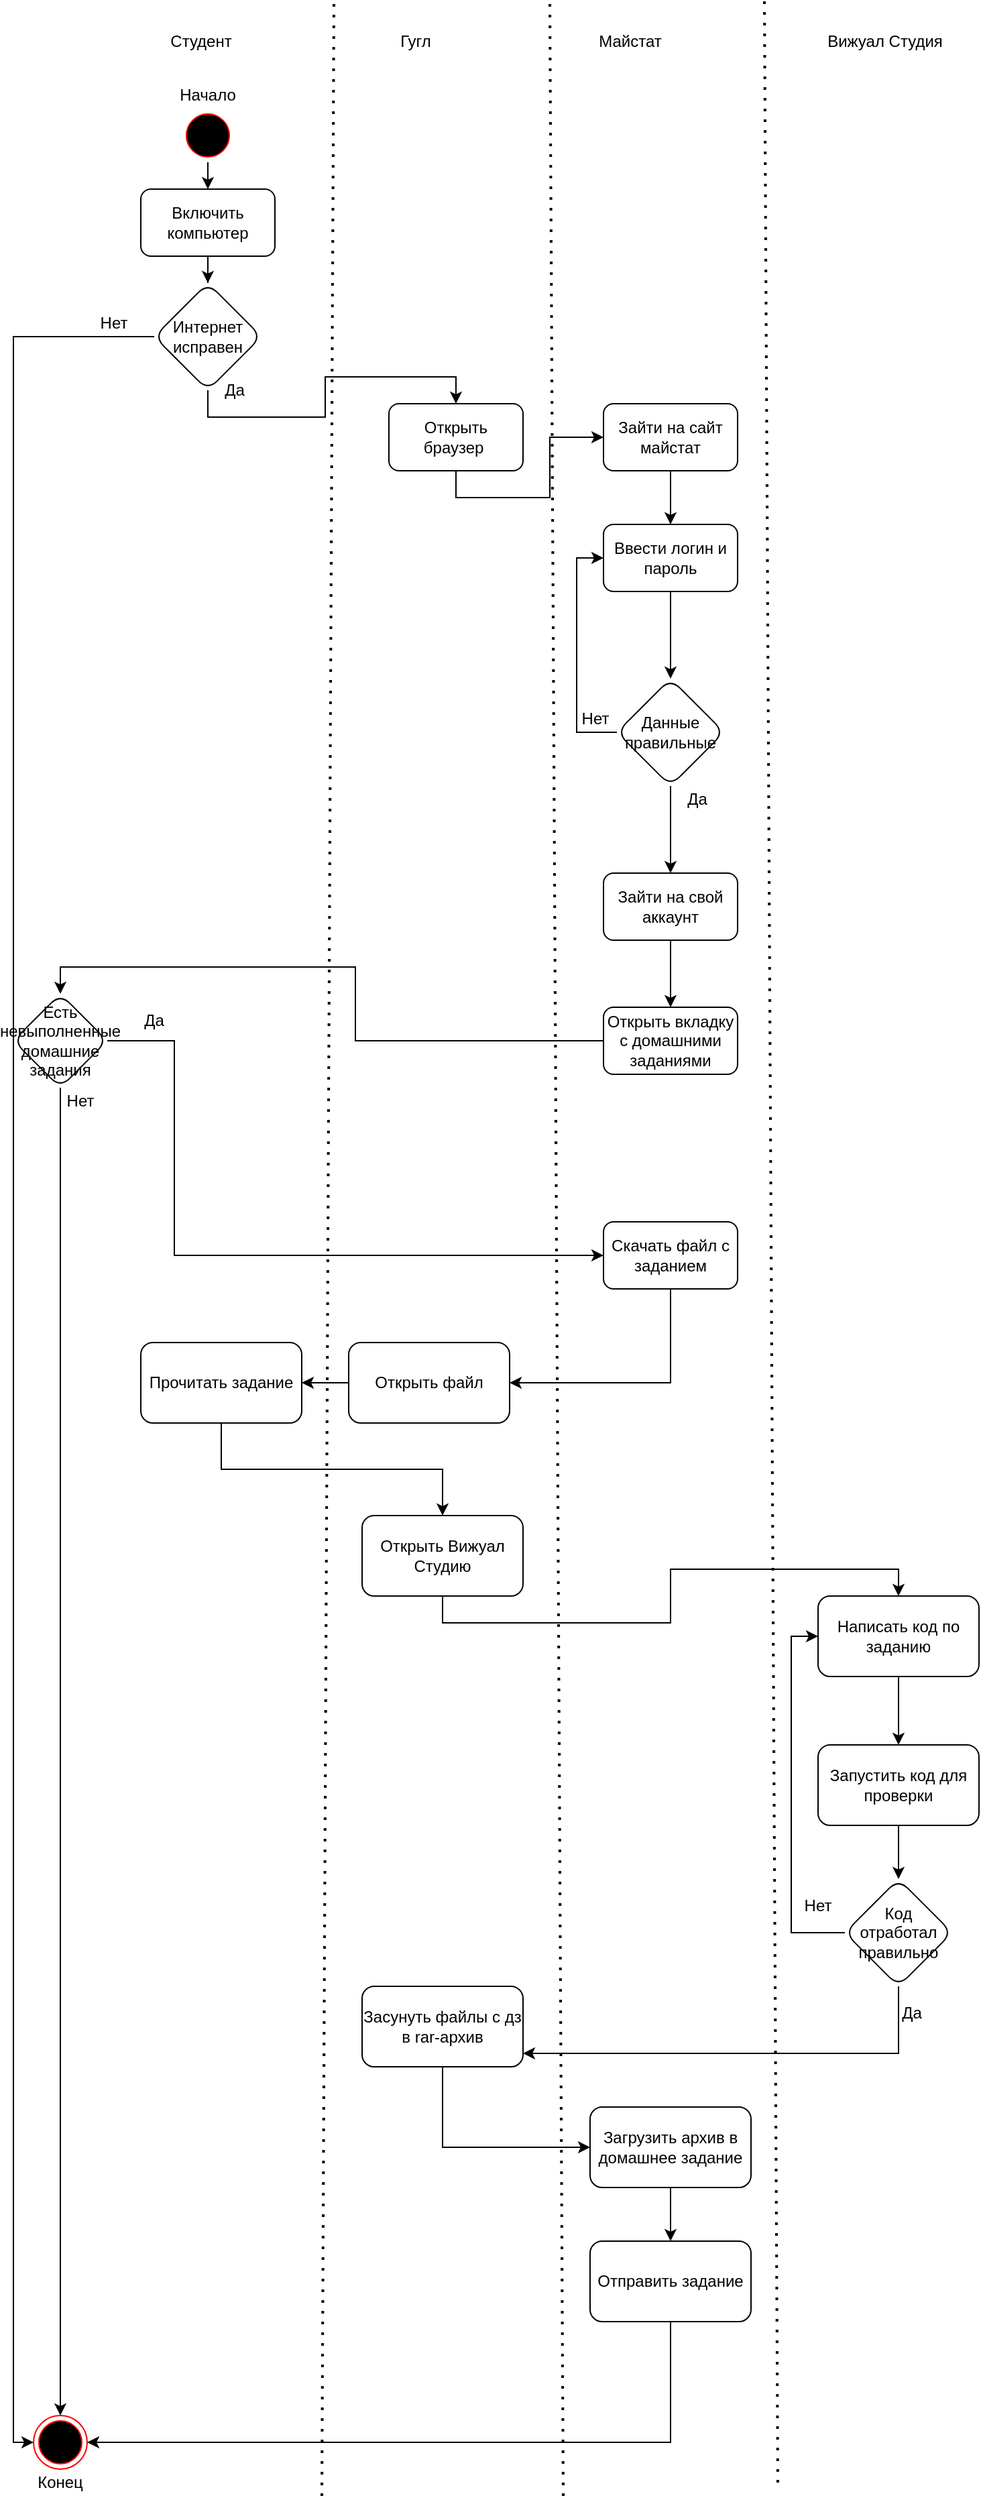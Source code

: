 <mxfile version="15.0.6" type="github">
  <diagram id="DeCiOTjVRkeYFYUEa2B4" name="Page-1">
    <mxGraphModel dx="2500" dy="934" grid="1" gridSize="10" guides="1" tooltips="1" connect="1" arrows="1" fold="1" page="1" pageScale="1" pageWidth="827" pageHeight="1169" math="0" shadow="0">
      <root>
        <mxCell id="0" />
        <mxCell id="1" parent="0" />
        <mxCell id="RZqGf1OxCCqOM3DfR8pG-2" value="Гугл" style="text;html=1;strokeColor=none;fillColor=none;align=center;verticalAlign=middle;whiteSpace=wrap;rounded=0;" vertex="1" parent="1">
          <mxGeometry x="280" y="60" width="40" height="20" as="geometry" />
        </mxCell>
        <mxCell id="RZqGf1OxCCqOM3DfR8pG-3" value="Студент" style="text;html=1;strokeColor=none;fillColor=none;align=center;verticalAlign=middle;whiteSpace=wrap;rounded=0;" vertex="1" parent="1">
          <mxGeometry x="120" y="60" width="40" height="20" as="geometry" />
        </mxCell>
        <mxCell id="RZqGf1OxCCqOM3DfR8pG-5" value="Майстат" style="text;html=1;strokeColor=none;fillColor=none;align=center;verticalAlign=middle;whiteSpace=wrap;rounded=0;" vertex="1" parent="1">
          <mxGeometry x="440" y="60" width="40" height="20" as="geometry" />
        </mxCell>
        <mxCell id="RZqGf1OxCCqOM3DfR8pG-6" value="Вижуал Студия" style="text;html=1;strokeColor=none;fillColor=none;align=center;verticalAlign=middle;whiteSpace=wrap;rounded=0;" vertex="1" parent="1">
          <mxGeometry x="600" y="60" width="100" height="20" as="geometry" />
        </mxCell>
        <mxCell id="RZqGf1OxCCqOM3DfR8pG-9" value="" style="endArrow=none;dashed=1;html=1;dashPattern=1 3;strokeWidth=2;" edge="1" parent="1">
          <mxGeometry width="50" height="50" relative="1" as="geometry">
            <mxPoint x="230" y="1900" as="sourcePoint" />
            <mxPoint x="239" y="40" as="targetPoint" />
          </mxGeometry>
        </mxCell>
        <mxCell id="RZqGf1OxCCqOM3DfR8pG-10" value="" style="endArrow=none;dashed=1;html=1;dashPattern=1 3;strokeWidth=2;" edge="1" parent="1">
          <mxGeometry width="50" height="50" relative="1" as="geometry">
            <mxPoint x="410" y="1900" as="sourcePoint" />
            <mxPoint x="400" y="40" as="targetPoint" />
          </mxGeometry>
        </mxCell>
        <mxCell id="RZqGf1OxCCqOM3DfR8pG-11" value="" style="endArrow=none;dashed=1;html=1;dashPattern=1 3;strokeWidth=2;" edge="1" parent="1">
          <mxGeometry width="50" height="50" relative="1" as="geometry">
            <mxPoint x="570" y="1890" as="sourcePoint" />
            <mxPoint x="560" y="40" as="targetPoint" />
          </mxGeometry>
        </mxCell>
        <mxCell id="RZqGf1OxCCqOM3DfR8pG-16" style="edgeStyle=orthogonalEdgeStyle;rounded=0;orthogonalLoop=1;jettySize=auto;html=1;exitX=0.5;exitY=1;exitDx=0;exitDy=0;entryX=0.5;entryY=0;entryDx=0;entryDy=0;" edge="1" parent="1" source="RZqGf1OxCCqOM3DfR8pG-12" target="RZqGf1OxCCqOM3DfR8pG-15">
          <mxGeometry relative="1" as="geometry" />
        </mxCell>
        <mxCell id="RZqGf1OxCCqOM3DfR8pG-12" value="" style="ellipse;html=1;shape=startState;fillColor=#000000;strokeColor=#ff0000;" vertex="1" parent="1">
          <mxGeometry x="125" y="120" width="40" height="40" as="geometry" />
        </mxCell>
        <mxCell id="RZqGf1OxCCqOM3DfR8pG-14" value="" style="ellipse;html=1;shape=endState;fillColor=#000000;strokeColor=#ff0000;" vertex="1" parent="1">
          <mxGeometry x="15" y="1840" width="40" height="40" as="geometry" />
        </mxCell>
        <mxCell id="RZqGf1OxCCqOM3DfR8pG-18" value="" style="edgeStyle=orthogonalEdgeStyle;rounded=0;orthogonalLoop=1;jettySize=auto;html=1;" edge="1" parent="1" source="RZqGf1OxCCqOM3DfR8pG-15" target="RZqGf1OxCCqOM3DfR8pG-17">
          <mxGeometry relative="1" as="geometry" />
        </mxCell>
        <mxCell id="RZqGf1OxCCqOM3DfR8pG-15" value="Включить компьютер" style="rounded=1;whiteSpace=wrap;html=1;" vertex="1" parent="1">
          <mxGeometry x="95" y="180" width="100" height="50" as="geometry" />
        </mxCell>
        <mxCell id="RZqGf1OxCCqOM3DfR8pG-19" style="edgeStyle=orthogonalEdgeStyle;rounded=0;orthogonalLoop=1;jettySize=auto;html=1;exitX=0;exitY=0.5;exitDx=0;exitDy=0;entryX=0;entryY=0.5;entryDx=0;entryDy=0;" edge="1" parent="1" source="RZqGf1OxCCqOM3DfR8pG-17" target="RZqGf1OxCCqOM3DfR8pG-14">
          <mxGeometry relative="1" as="geometry">
            <mxPoint x="15" y="1740" as="targetPoint" />
            <mxPoint x="105" y="360" as="sourcePoint" />
            <Array as="points">
              <mxPoint y="290" />
              <mxPoint y="1860" />
            </Array>
          </mxGeometry>
        </mxCell>
        <mxCell id="RZqGf1OxCCqOM3DfR8pG-23" style="edgeStyle=orthogonalEdgeStyle;rounded=0;orthogonalLoop=1;jettySize=auto;html=1;exitX=0.5;exitY=1;exitDx=0;exitDy=0;" edge="1" parent="1" source="RZqGf1OxCCqOM3DfR8pG-17" target="RZqGf1OxCCqOM3DfR8pG-24">
          <mxGeometry relative="1" as="geometry">
            <mxPoint x="145" y="410" as="targetPoint" />
          </mxGeometry>
        </mxCell>
        <mxCell id="RZqGf1OxCCqOM3DfR8pG-17" value="Интернет исправен" style="rhombus;whiteSpace=wrap;html=1;rounded=1;" vertex="1" parent="1">
          <mxGeometry x="105" y="250" width="80" height="80" as="geometry" />
        </mxCell>
        <mxCell id="RZqGf1OxCCqOM3DfR8pG-21" value="Нет" style="text;html=1;strokeColor=none;fillColor=none;align=center;verticalAlign=middle;whiteSpace=wrap;rounded=0;" vertex="1" parent="1">
          <mxGeometry x="55" y="270" width="40" height="20" as="geometry" />
        </mxCell>
        <mxCell id="RZqGf1OxCCqOM3DfR8pG-26" value="" style="edgeStyle=orthogonalEdgeStyle;rounded=0;orthogonalLoop=1;jettySize=auto;html=1;" edge="1" parent="1" source="RZqGf1OxCCqOM3DfR8pG-24" target="RZqGf1OxCCqOM3DfR8pG-27">
          <mxGeometry relative="1" as="geometry">
            <mxPoint x="145" y="440" as="targetPoint" />
            <Array as="points">
              <mxPoint x="330" y="410" />
              <mxPoint x="400" y="410" />
              <mxPoint x="400" y="365" />
            </Array>
          </mxGeometry>
        </mxCell>
        <mxCell id="RZqGf1OxCCqOM3DfR8pG-24" value="Открыть браузер&amp;nbsp;" style="rounded=1;whiteSpace=wrap;html=1;" vertex="1" parent="1">
          <mxGeometry x="280" y="340" width="100" height="50" as="geometry" />
        </mxCell>
        <mxCell id="RZqGf1OxCCqOM3DfR8pG-72" value="" style="edgeStyle=orthogonalEdgeStyle;rounded=0;orthogonalLoop=1;jettySize=auto;html=1;" edge="1" parent="1" source="RZqGf1OxCCqOM3DfR8pG-27" target="RZqGf1OxCCqOM3DfR8pG-71">
          <mxGeometry relative="1" as="geometry" />
        </mxCell>
        <mxCell id="RZqGf1OxCCqOM3DfR8pG-27" value="Зайти на сайт майстат" style="rounded=1;whiteSpace=wrap;html=1;" vertex="1" parent="1">
          <mxGeometry x="440" y="340" width="100" height="50" as="geometry" />
        </mxCell>
        <mxCell id="RZqGf1OxCCqOM3DfR8pG-86" style="edgeStyle=orthogonalEdgeStyle;rounded=0;orthogonalLoop=1;jettySize=auto;html=1;exitX=0;exitY=0.5;exitDx=0;exitDy=0;entryX=0.5;entryY=0;entryDx=0;entryDy=0;" edge="1" parent="1" source="RZqGf1OxCCqOM3DfR8pG-28" target="RZqGf1OxCCqOM3DfR8pG-30">
          <mxGeometry relative="1" as="geometry" />
        </mxCell>
        <mxCell id="RZqGf1OxCCqOM3DfR8pG-28" value="Открыть вкладку с домашними заданиями" style="whiteSpace=wrap;html=1;rounded=1;" vertex="1" parent="1">
          <mxGeometry x="440" y="790" width="100" height="50" as="geometry" />
        </mxCell>
        <mxCell id="RZqGf1OxCCqOM3DfR8pG-84" style="edgeStyle=orthogonalEdgeStyle;rounded=0;orthogonalLoop=1;jettySize=auto;html=1;exitX=0.5;exitY=1;exitDx=0;exitDy=0;entryX=0.5;entryY=0;entryDx=0;entryDy=0;" edge="1" parent="1" source="RZqGf1OxCCqOM3DfR8pG-30" target="RZqGf1OxCCqOM3DfR8pG-14">
          <mxGeometry relative="1" as="geometry" />
        </mxCell>
        <mxCell id="RZqGf1OxCCqOM3DfR8pG-87" style="edgeStyle=orthogonalEdgeStyle;rounded=0;orthogonalLoop=1;jettySize=auto;html=1;exitX=1;exitY=0.5;exitDx=0;exitDy=0;entryX=0;entryY=0.5;entryDx=0;entryDy=0;" edge="1" parent="1" source="RZqGf1OxCCqOM3DfR8pG-30" target="RZqGf1OxCCqOM3DfR8pG-39">
          <mxGeometry relative="1" as="geometry">
            <Array as="points">
              <mxPoint x="120" y="815" />
              <mxPoint x="120" y="975" />
            </Array>
          </mxGeometry>
        </mxCell>
        <mxCell id="RZqGf1OxCCqOM3DfR8pG-30" value="Есть невыполненные домашние задания" style="rhombus;whiteSpace=wrap;html=1;rounded=1;" vertex="1" parent="1">
          <mxGeometry y="780" width="70" height="70" as="geometry" />
        </mxCell>
        <mxCell id="RZqGf1OxCCqOM3DfR8pG-33" value="Нет" style="text;html=1;strokeColor=none;fillColor=none;align=center;verticalAlign=middle;whiteSpace=wrap;rounded=0;" vertex="1" parent="1">
          <mxGeometry x="30" y="850" width="40" height="20" as="geometry" />
        </mxCell>
        <mxCell id="RZqGf1OxCCqOM3DfR8pG-34" value="Да" style="text;html=1;strokeColor=none;fillColor=none;align=center;verticalAlign=middle;whiteSpace=wrap;rounded=0;" vertex="1" parent="1">
          <mxGeometry x="85" y="790" width="40" height="20" as="geometry" />
        </mxCell>
        <mxCell id="RZqGf1OxCCqOM3DfR8pG-37" value="Да" style="text;html=1;strokeColor=none;fillColor=none;align=center;verticalAlign=middle;whiteSpace=wrap;rounded=0;" vertex="1" parent="1">
          <mxGeometry x="145" y="320" width="40" height="20" as="geometry" />
        </mxCell>
        <mxCell id="RZqGf1OxCCqOM3DfR8pG-44" value="" style="edgeStyle=orthogonalEdgeStyle;rounded=0;orthogonalLoop=1;jettySize=auto;html=1;" edge="1" parent="1" source="RZqGf1OxCCqOM3DfR8pG-39" target="RZqGf1OxCCqOM3DfR8pG-43">
          <mxGeometry relative="1" as="geometry">
            <Array as="points">
              <mxPoint x="490" y="1070" />
            </Array>
          </mxGeometry>
        </mxCell>
        <mxCell id="RZqGf1OxCCqOM3DfR8pG-39" value="Скачать файл с заданием" style="whiteSpace=wrap;html=1;rounded=1;" vertex="1" parent="1">
          <mxGeometry x="440" y="950" width="100" height="50" as="geometry" />
        </mxCell>
        <mxCell id="RZqGf1OxCCqOM3DfR8pG-42" style="edgeStyle=orthogonalEdgeStyle;rounded=0;orthogonalLoop=1;jettySize=auto;html=1;exitX=0.5;exitY=1;exitDx=0;exitDy=0;entryX=0.5;entryY=0;entryDx=0;entryDy=0;" edge="1" parent="1" source="RZqGf1OxCCqOM3DfR8pG-41" target="RZqGf1OxCCqOM3DfR8pG-28">
          <mxGeometry relative="1" as="geometry" />
        </mxCell>
        <mxCell id="RZqGf1OxCCqOM3DfR8pG-41" value="Зайти на свой аккаунт" style="rounded=1;whiteSpace=wrap;html=1;" vertex="1" parent="1">
          <mxGeometry x="440" y="690" width="100" height="50" as="geometry" />
        </mxCell>
        <mxCell id="RZqGf1OxCCqOM3DfR8pG-90" value="" style="edgeStyle=orthogonalEdgeStyle;rounded=0;orthogonalLoop=1;jettySize=auto;html=1;" edge="1" parent="1" source="RZqGf1OxCCqOM3DfR8pG-43" target="RZqGf1OxCCqOM3DfR8pG-89">
          <mxGeometry relative="1" as="geometry" />
        </mxCell>
        <mxCell id="RZqGf1OxCCqOM3DfR8pG-43" value="Открыть файл" style="whiteSpace=wrap;html=1;rounded=1;" vertex="1" parent="1">
          <mxGeometry x="250" y="1040" width="120" height="60" as="geometry" />
        </mxCell>
        <mxCell id="RZqGf1OxCCqOM3DfR8pG-54" style="edgeStyle=orthogonalEdgeStyle;rounded=0;orthogonalLoop=1;jettySize=auto;html=1;exitX=0.5;exitY=1;exitDx=0;exitDy=0;entryX=0.5;entryY=0;entryDx=0;entryDy=0;" edge="1" parent="1" source="RZqGf1OxCCqOM3DfR8pG-47" target="RZqGf1OxCCqOM3DfR8pG-49">
          <mxGeometry relative="1" as="geometry" />
        </mxCell>
        <mxCell id="RZqGf1OxCCqOM3DfR8pG-47" value="Открыть Вижуал Студию" style="whiteSpace=wrap;html=1;rounded=1;" vertex="1" parent="1">
          <mxGeometry x="260" y="1169" width="120" height="60" as="geometry" />
        </mxCell>
        <mxCell id="RZqGf1OxCCqOM3DfR8pG-92" style="edgeStyle=orthogonalEdgeStyle;rounded=0;orthogonalLoop=1;jettySize=auto;html=1;exitX=0.5;exitY=1;exitDx=0;exitDy=0;entryX=0.5;entryY=0;entryDx=0;entryDy=0;" edge="1" parent="1" source="RZqGf1OxCCqOM3DfR8pG-49" target="RZqGf1OxCCqOM3DfR8pG-55">
          <mxGeometry relative="1" as="geometry" />
        </mxCell>
        <mxCell id="RZqGf1OxCCqOM3DfR8pG-49" value="Написать код по заданию" style="whiteSpace=wrap;html=1;rounded=1;" vertex="1" parent="1">
          <mxGeometry x="600" y="1229" width="120" height="60" as="geometry" />
        </mxCell>
        <mxCell id="RZqGf1OxCCqOM3DfR8pG-60" value="" style="edgeStyle=orthogonalEdgeStyle;rounded=0;orthogonalLoop=1;jettySize=auto;html=1;" edge="1" parent="1" source="RZqGf1OxCCqOM3DfR8pG-55" target="RZqGf1OxCCqOM3DfR8pG-59">
          <mxGeometry relative="1" as="geometry" />
        </mxCell>
        <mxCell id="RZqGf1OxCCqOM3DfR8pG-55" value="Запустить код для проверки" style="whiteSpace=wrap;html=1;rounded=1;" vertex="1" parent="1">
          <mxGeometry x="600" y="1340" width="120" height="60" as="geometry" />
        </mxCell>
        <mxCell id="RZqGf1OxCCqOM3DfR8pG-64" value="" style="edgeStyle=orthogonalEdgeStyle;rounded=0;orthogonalLoop=1;jettySize=auto;html=1;" edge="1" parent="1" source="RZqGf1OxCCqOM3DfR8pG-59" target="RZqGf1OxCCqOM3DfR8pG-63">
          <mxGeometry relative="1" as="geometry">
            <Array as="points">
              <mxPoint x="660" y="1570" />
            </Array>
          </mxGeometry>
        </mxCell>
        <mxCell id="RZqGf1OxCCqOM3DfR8pG-93" style="edgeStyle=orthogonalEdgeStyle;rounded=0;orthogonalLoop=1;jettySize=auto;html=1;exitX=0;exitY=0.5;exitDx=0;exitDy=0;entryX=0;entryY=0.5;entryDx=0;entryDy=0;" edge="1" parent="1" source="RZqGf1OxCCqOM3DfR8pG-59" target="RZqGf1OxCCqOM3DfR8pG-49">
          <mxGeometry relative="1" as="geometry" />
        </mxCell>
        <mxCell id="RZqGf1OxCCqOM3DfR8pG-59" value="Код отработал правильно" style="rhombus;whiteSpace=wrap;html=1;rounded=1;" vertex="1" parent="1">
          <mxGeometry x="620" y="1440" width="80" height="80" as="geometry" />
        </mxCell>
        <mxCell id="RZqGf1OxCCqOM3DfR8pG-62" value="Нет" style="text;html=1;strokeColor=none;fillColor=none;align=center;verticalAlign=middle;whiteSpace=wrap;rounded=0;" vertex="1" parent="1">
          <mxGeometry x="580" y="1450" width="40" height="20" as="geometry" />
        </mxCell>
        <mxCell id="RZqGf1OxCCqOM3DfR8pG-67" value="" style="edgeStyle=orthogonalEdgeStyle;rounded=0;orthogonalLoop=1;jettySize=auto;html=1;" edge="1" parent="1" source="RZqGf1OxCCqOM3DfR8pG-63" target="RZqGf1OxCCqOM3DfR8pG-66">
          <mxGeometry relative="1" as="geometry">
            <Array as="points">
              <mxPoint x="320" y="1640" />
            </Array>
          </mxGeometry>
        </mxCell>
        <mxCell id="RZqGf1OxCCqOM3DfR8pG-63" value="Засунуть файлы с дз в rаr-архив" style="whiteSpace=wrap;html=1;rounded=1;" vertex="1" parent="1">
          <mxGeometry x="260" y="1520" width="120" height="60" as="geometry" />
        </mxCell>
        <mxCell id="RZqGf1OxCCqOM3DfR8pG-65" value="Да" style="text;html=1;strokeColor=none;fillColor=none;align=center;verticalAlign=middle;whiteSpace=wrap;rounded=0;" vertex="1" parent="1">
          <mxGeometry x="650" y="1530" width="40" height="20" as="geometry" />
        </mxCell>
        <mxCell id="RZqGf1OxCCqOM3DfR8pG-69" value="" style="edgeStyle=orthogonalEdgeStyle;rounded=0;orthogonalLoop=1;jettySize=auto;html=1;" edge="1" parent="1" source="RZqGf1OxCCqOM3DfR8pG-66" target="RZqGf1OxCCqOM3DfR8pG-68">
          <mxGeometry relative="1" as="geometry" />
        </mxCell>
        <mxCell id="RZqGf1OxCCqOM3DfR8pG-66" value="Загрузить архив в домашнее задание" style="whiteSpace=wrap;html=1;rounded=1;" vertex="1" parent="1">
          <mxGeometry x="430" y="1610" width="120" height="60" as="geometry" />
        </mxCell>
        <mxCell id="RZqGf1OxCCqOM3DfR8pG-70" style="edgeStyle=orthogonalEdgeStyle;rounded=0;orthogonalLoop=1;jettySize=auto;html=1;exitX=0.5;exitY=1;exitDx=0;exitDy=0;entryX=1;entryY=0.5;entryDx=0;entryDy=0;" edge="1" parent="1" source="RZqGf1OxCCqOM3DfR8pG-68" target="RZqGf1OxCCqOM3DfR8pG-14">
          <mxGeometry relative="1" as="geometry">
            <mxPoint x="55" y="1810" as="targetPoint" />
          </mxGeometry>
        </mxCell>
        <mxCell id="RZqGf1OxCCqOM3DfR8pG-68" value="Отправить задание" style="whiteSpace=wrap;html=1;rounded=1;" vertex="1" parent="1">
          <mxGeometry x="430" y="1710" width="120" height="60" as="geometry" />
        </mxCell>
        <mxCell id="RZqGf1OxCCqOM3DfR8pG-74" value="" style="edgeStyle=orthogonalEdgeStyle;rounded=0;orthogonalLoop=1;jettySize=auto;html=1;" edge="1" parent="1" source="RZqGf1OxCCqOM3DfR8pG-71" target="RZqGf1OxCCqOM3DfR8pG-73">
          <mxGeometry relative="1" as="geometry" />
        </mxCell>
        <mxCell id="RZqGf1OxCCqOM3DfR8pG-71" value="Ввести логин и пароль" style="whiteSpace=wrap;html=1;rounded=1;" vertex="1" parent="1">
          <mxGeometry x="440" y="430" width="100" height="50" as="geometry" />
        </mxCell>
        <mxCell id="RZqGf1OxCCqOM3DfR8pG-76" value="" style="edgeStyle=orthogonalEdgeStyle;rounded=0;orthogonalLoop=1;jettySize=auto;html=1;entryX=0.5;entryY=0;entryDx=0;entryDy=0;" edge="1" parent="1" source="RZqGf1OxCCqOM3DfR8pG-73" target="RZqGf1OxCCqOM3DfR8pG-41">
          <mxGeometry relative="1" as="geometry">
            <mxPoint x="470" y="780" as="targetPoint" />
          </mxGeometry>
        </mxCell>
        <mxCell id="RZqGf1OxCCqOM3DfR8pG-78" style="edgeStyle=orthogonalEdgeStyle;rounded=0;orthogonalLoop=1;jettySize=auto;html=1;exitX=0;exitY=0.5;exitDx=0;exitDy=0;entryX=0;entryY=0.5;entryDx=0;entryDy=0;" edge="1" parent="1" source="RZqGf1OxCCqOM3DfR8pG-73" target="RZqGf1OxCCqOM3DfR8pG-71">
          <mxGeometry relative="1" as="geometry" />
        </mxCell>
        <mxCell id="RZqGf1OxCCqOM3DfR8pG-73" value="Данные правильные" style="rhombus;whiteSpace=wrap;html=1;rounded=1;" vertex="1" parent="1">
          <mxGeometry x="450" y="545" width="80" height="80" as="geometry" />
        </mxCell>
        <mxCell id="RZqGf1OxCCqOM3DfR8pG-77" value="Да" style="text;html=1;strokeColor=none;fillColor=none;align=center;verticalAlign=middle;whiteSpace=wrap;rounded=0;" vertex="1" parent="1">
          <mxGeometry x="490" y="625" width="40" height="20" as="geometry" />
        </mxCell>
        <mxCell id="RZqGf1OxCCqOM3DfR8pG-79" value="Нет" style="text;html=1;strokeColor=none;fillColor=none;align=center;verticalAlign=middle;whiteSpace=wrap;rounded=0;" vertex="1" parent="1">
          <mxGeometry x="414" y="565" width="40" height="20" as="geometry" />
        </mxCell>
        <mxCell id="RZqGf1OxCCqOM3DfR8pG-91" style="edgeStyle=orthogonalEdgeStyle;rounded=0;orthogonalLoop=1;jettySize=auto;html=1;exitX=0.5;exitY=1;exitDx=0;exitDy=0;entryX=0.5;entryY=0;entryDx=0;entryDy=0;" edge="1" parent="1" source="RZqGf1OxCCqOM3DfR8pG-89" target="RZqGf1OxCCqOM3DfR8pG-47">
          <mxGeometry relative="1" as="geometry" />
        </mxCell>
        <mxCell id="RZqGf1OxCCqOM3DfR8pG-89" value="Прочитать задание" style="whiteSpace=wrap;html=1;rounded=1;" vertex="1" parent="1">
          <mxGeometry x="95" y="1040" width="120" height="60" as="geometry" />
        </mxCell>
        <mxCell id="RZqGf1OxCCqOM3DfR8pG-94" value="Начало" style="text;html=1;strokeColor=none;fillColor=none;align=center;verticalAlign=middle;whiteSpace=wrap;rounded=0;" vertex="1" parent="1">
          <mxGeometry x="125" y="100" width="40" height="20" as="geometry" />
        </mxCell>
        <mxCell id="RZqGf1OxCCqOM3DfR8pG-95" value="Конец" style="text;html=1;strokeColor=none;fillColor=none;align=center;verticalAlign=middle;whiteSpace=wrap;rounded=0;" vertex="1" parent="1">
          <mxGeometry x="15" y="1880" width="40" height="20" as="geometry" />
        </mxCell>
      </root>
    </mxGraphModel>
  </diagram>
</mxfile>
